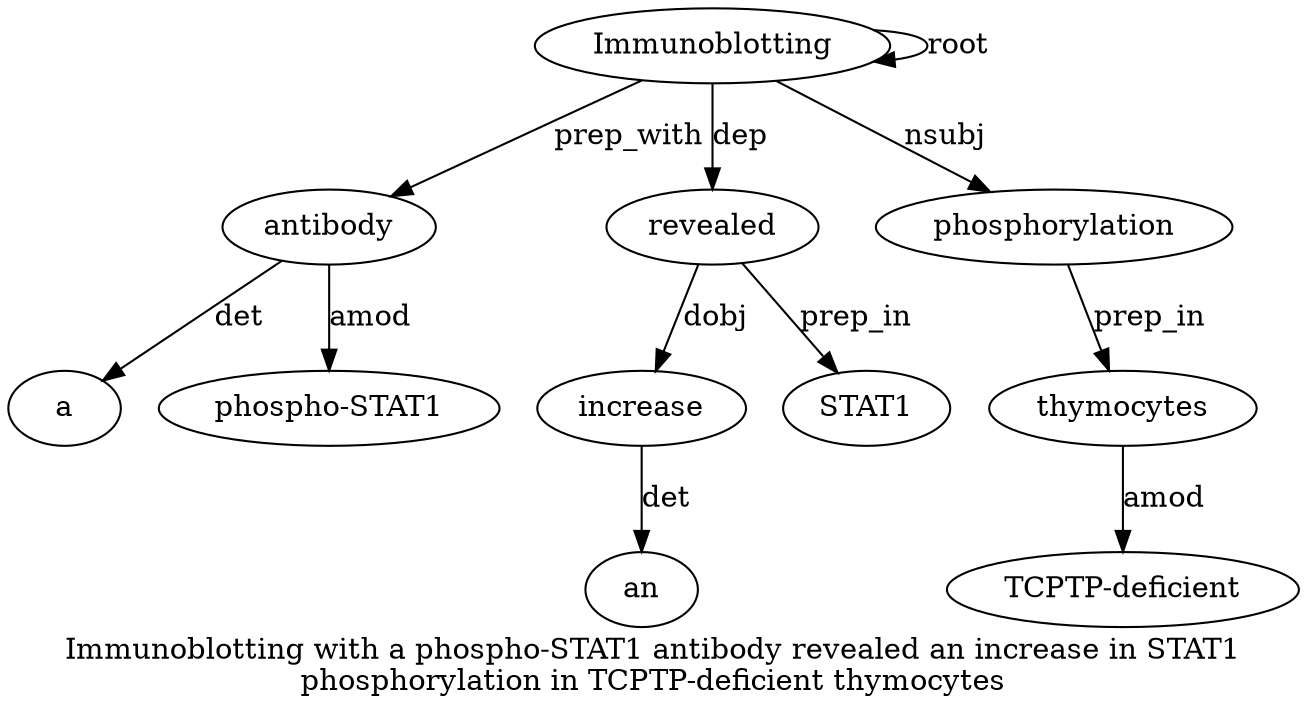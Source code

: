 digraph "Immunoblotting with a phospho-STAT1 antibody revealed an increase in STAT1 phosphorylation in TCPTP-deficient thymocytes" {
label="Immunoblotting with a phospho-STAT1 antibody revealed an increase in STAT1
phosphorylation in TCPTP-deficient thymocytes";
Immunoblotting1 [style=filled, fillcolor=white, label=Immunoblotting];
Immunoblotting1 -> Immunoblotting1  [label=root];
antibody5 [style=filled, fillcolor=white, label=antibody];
a3 [style=filled, fillcolor=white, label=a];
antibody5 -> a3  [label=det];
"phospho-STAT14" [style=filled, fillcolor=white, label="phospho-STAT1"];
antibody5 -> "phospho-STAT14"  [label=amod];
Immunoblotting1 -> antibody5  [label=prep_with];
revealed6 [style=filled, fillcolor=white, label=revealed];
Immunoblotting1 -> revealed6  [label=dep];
increase8 [style=filled, fillcolor=white, label=increase];
an7 [style=filled, fillcolor=white, label=an];
increase8 -> an7  [label=det];
revealed6 -> increase8  [label=dobj];
STAT110 [style=filled, fillcolor=white, label=STAT1];
revealed6 -> STAT110  [label=prep_in];
phosphorylation11 [style=filled, fillcolor=white, label=phosphorylation];
Immunoblotting1 -> phosphorylation11  [label=nsubj];
thymocytes14 [style=filled, fillcolor=white, label=thymocytes];
"TCPTP-deficient13" [style=filled, fillcolor=white, label="TCPTP-deficient"];
thymocytes14 -> "TCPTP-deficient13"  [label=amod];
phosphorylation11 -> thymocytes14  [label=prep_in];
}
